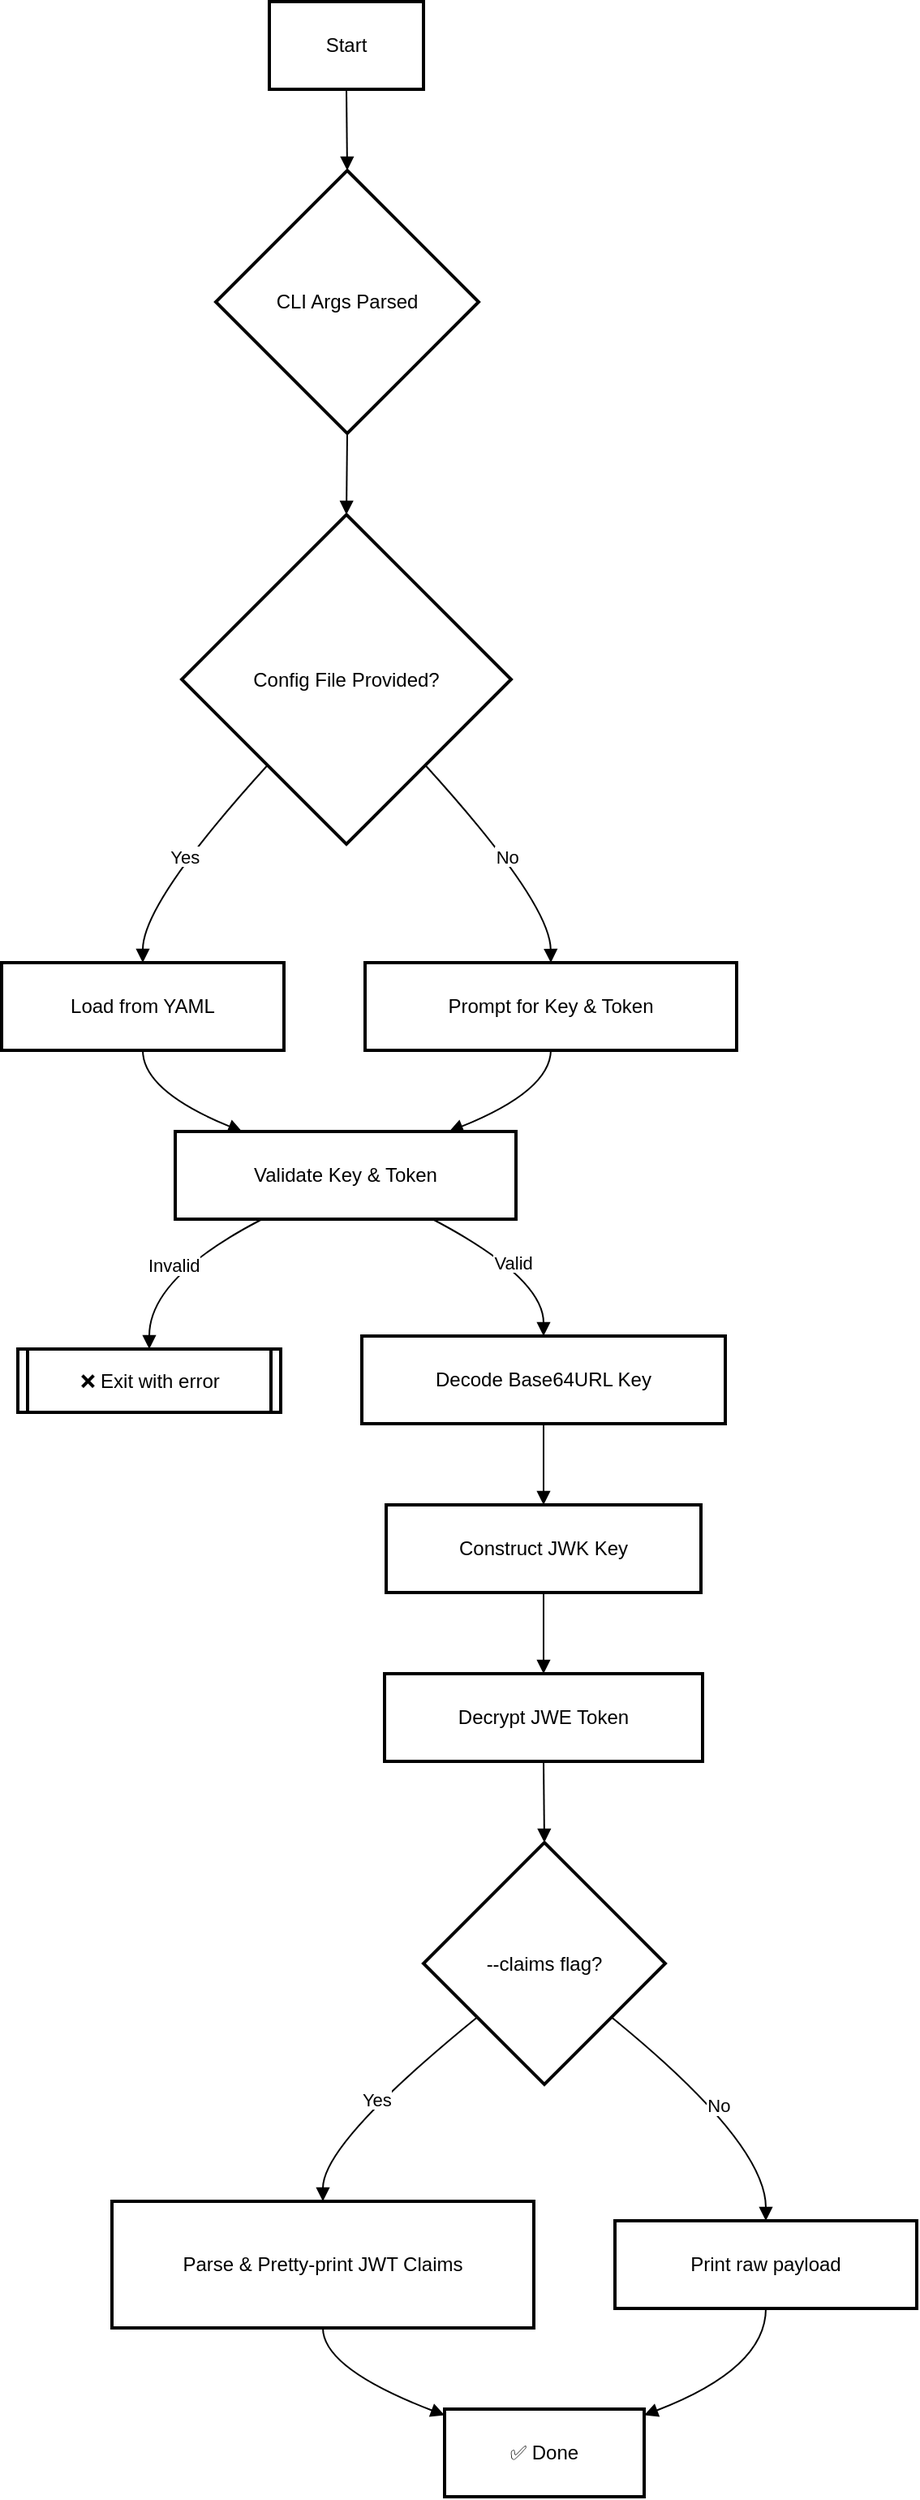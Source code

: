 <mxfile version="27.1.6">
  <diagram name="Page-1" id="rUJdfKz9vncy5Kz6UdqI">
    <mxGraphModel dx="2977" dy="1506" grid="1" gridSize="10" guides="1" tooltips="1" connect="1" arrows="1" fold="1" page="1" pageScale="1" pageWidth="850" pageHeight="1100" math="0" shadow="0">
      <root>
        <mxCell id="0" />
        <mxCell id="1" parent="0" />
        <mxCell id="wcs5450qU8OhKflRtmdg-60" value="Start" style="whiteSpace=wrap;strokeWidth=2;" vertex="1" parent="1">
          <mxGeometry x="185" y="20" width="95" height="54" as="geometry" />
        </mxCell>
        <mxCell id="wcs5450qU8OhKflRtmdg-61" value="CLI Args Parsed" style="rhombus;strokeWidth=2;whiteSpace=wrap;" vertex="1" parent="1">
          <mxGeometry x="152" y="124" width="162" height="162" as="geometry" />
        </mxCell>
        <mxCell id="wcs5450qU8OhKflRtmdg-62" value="Config File Provided?" style="rhombus;strokeWidth=2;whiteSpace=wrap;" vertex="1" parent="1">
          <mxGeometry x="131" y="336" width="203" height="203" as="geometry" />
        </mxCell>
        <mxCell id="wcs5450qU8OhKflRtmdg-63" value="Load from YAML" style="whiteSpace=wrap;strokeWidth=2;" vertex="1" parent="1">
          <mxGeometry x="20" y="612" width="174" height="54" as="geometry" />
        </mxCell>
        <mxCell id="wcs5450qU8OhKflRtmdg-64" value="Prompt for Key &amp; Token" style="whiteSpace=wrap;strokeWidth=2;" vertex="1" parent="1">
          <mxGeometry x="244" y="612" width="229" height="54" as="geometry" />
        </mxCell>
        <mxCell id="wcs5450qU8OhKflRtmdg-65" value="Validate Key &amp; Token" style="whiteSpace=wrap;strokeWidth=2;" vertex="1" parent="1">
          <mxGeometry x="127" y="716" width="210" height="54" as="geometry" />
        </mxCell>
        <mxCell id="wcs5450qU8OhKflRtmdg-66" value="❌ Exit with error" style="strokeWidth=2;shape=process;whiteSpace=wrap;size=0.04;" vertex="1" parent="1">
          <mxGeometry x="30" y="850" width="162" height="39" as="geometry" />
        </mxCell>
        <mxCell id="wcs5450qU8OhKflRtmdg-67" value="Decode Base64URL Key" style="whiteSpace=wrap;strokeWidth=2;" vertex="1" parent="1">
          <mxGeometry x="242" y="842" width="224" height="54" as="geometry" />
        </mxCell>
        <mxCell id="wcs5450qU8OhKflRtmdg-68" value="Construct JWK Key" style="whiteSpace=wrap;strokeWidth=2;" vertex="1" parent="1">
          <mxGeometry x="257" y="946" width="194" height="54" as="geometry" />
        </mxCell>
        <mxCell id="wcs5450qU8OhKflRtmdg-69" value="Decrypt JWE Token" style="whiteSpace=wrap;strokeWidth=2;" vertex="1" parent="1">
          <mxGeometry x="256" y="1050" width="196" height="54" as="geometry" />
        </mxCell>
        <mxCell id="wcs5450qU8OhKflRtmdg-70" value="--claims flag?" style="rhombus;strokeWidth=2;whiteSpace=wrap;" vertex="1" parent="1">
          <mxGeometry x="280" y="1154" width="149" height="149" as="geometry" />
        </mxCell>
        <mxCell id="wcs5450qU8OhKflRtmdg-71" value="Parse &amp; Pretty-print JWT Claims" style="whiteSpace=wrap;strokeWidth=2;" vertex="1" parent="1">
          <mxGeometry x="88" y="1375" width="260" height="78" as="geometry" />
        </mxCell>
        <mxCell id="wcs5450qU8OhKflRtmdg-72" value="Print raw payload" style="whiteSpace=wrap;strokeWidth=2;" vertex="1" parent="1">
          <mxGeometry x="398" y="1387" width="186" height="54" as="geometry" />
        </mxCell>
        <mxCell id="wcs5450qU8OhKflRtmdg-73" value="✅ Done" style="whiteSpace=wrap;strokeWidth=2;" vertex="1" parent="1">
          <mxGeometry x="293" y="1503" width="123" height="54" as="geometry" />
        </mxCell>
        <mxCell id="wcs5450qU8OhKflRtmdg-74" value="" style="curved=1;startArrow=none;endArrow=block;exitX=0.5;exitY=1;entryX=0.5;entryY=0;rounded=0;" edge="1" parent="1" source="wcs5450qU8OhKflRtmdg-60" target="wcs5450qU8OhKflRtmdg-61">
          <mxGeometry relative="1" as="geometry">
            <Array as="points" />
          </mxGeometry>
        </mxCell>
        <mxCell id="wcs5450qU8OhKflRtmdg-75" value="" style="curved=1;startArrow=none;endArrow=block;exitX=0.5;exitY=1;entryX=0.5;entryY=0;rounded=0;" edge="1" parent="1" source="wcs5450qU8OhKflRtmdg-61" target="wcs5450qU8OhKflRtmdg-62">
          <mxGeometry relative="1" as="geometry">
            <Array as="points" />
          </mxGeometry>
        </mxCell>
        <mxCell id="wcs5450qU8OhKflRtmdg-76" value="Yes" style="curved=1;startArrow=none;endArrow=block;exitX=0.04;exitY=1;entryX=0.5;entryY=-0.01;rounded=0;" edge="1" parent="1" source="wcs5450qU8OhKflRtmdg-62" target="wcs5450qU8OhKflRtmdg-63">
          <mxGeometry relative="1" as="geometry">
            <Array as="points">
              <mxPoint x="107" y="575" />
            </Array>
          </mxGeometry>
        </mxCell>
        <mxCell id="wcs5450qU8OhKflRtmdg-77" value="No" style="curved=1;startArrow=none;endArrow=block;exitX=0.96;exitY=1;entryX=0.5;entryY=-0.01;rounded=0;" edge="1" parent="1" source="wcs5450qU8OhKflRtmdg-62" target="wcs5450qU8OhKflRtmdg-64">
          <mxGeometry relative="1" as="geometry">
            <Array as="points">
              <mxPoint x="358" y="575" />
            </Array>
          </mxGeometry>
        </mxCell>
        <mxCell id="wcs5450qU8OhKflRtmdg-78" value="" style="curved=1;startArrow=none;endArrow=block;exitX=0.5;exitY=0.99;entryX=0.19;entryY=-0.01;rounded=0;" edge="1" parent="1" source="wcs5450qU8OhKflRtmdg-63" target="wcs5450qU8OhKflRtmdg-65">
          <mxGeometry relative="1" as="geometry">
            <Array as="points">
              <mxPoint x="107" y="691" />
            </Array>
          </mxGeometry>
        </mxCell>
        <mxCell id="wcs5450qU8OhKflRtmdg-79" value="" style="curved=1;startArrow=none;endArrow=block;exitX=0.5;exitY=0.99;entryX=0.81;entryY=-0.01;rounded=0;" edge="1" parent="1" source="wcs5450qU8OhKflRtmdg-64" target="wcs5450qU8OhKflRtmdg-65">
          <mxGeometry relative="1" as="geometry">
            <Array as="points">
              <mxPoint x="358" y="691" />
            </Array>
          </mxGeometry>
        </mxCell>
        <mxCell id="wcs5450qU8OhKflRtmdg-80" value="Invalid" style="curved=1;startArrow=none;endArrow=block;exitX=0.26;exitY=0.99;entryX=0.5;entryY=-0.01;rounded=0;" edge="1" parent="1" source="wcs5450qU8OhKflRtmdg-65" target="wcs5450qU8OhKflRtmdg-66">
          <mxGeometry relative="1" as="geometry">
            <Array as="points">
              <mxPoint x="111" y="806" />
            </Array>
          </mxGeometry>
        </mxCell>
        <mxCell id="wcs5450qU8OhKflRtmdg-81" value="Valid" style="curved=1;startArrow=none;endArrow=block;exitX=0.75;exitY=0.99;entryX=0.5;entryY=0;rounded=0;" edge="1" parent="1" source="wcs5450qU8OhKflRtmdg-65" target="wcs5450qU8OhKflRtmdg-67">
          <mxGeometry relative="1" as="geometry">
            <Array as="points">
              <mxPoint x="354" y="806" />
            </Array>
          </mxGeometry>
        </mxCell>
        <mxCell id="wcs5450qU8OhKflRtmdg-82" value="" style="curved=1;startArrow=none;endArrow=block;exitX=0.5;exitY=1;entryX=0.5;entryY=0;rounded=0;" edge="1" parent="1" source="wcs5450qU8OhKflRtmdg-67" target="wcs5450qU8OhKflRtmdg-68">
          <mxGeometry relative="1" as="geometry">
            <Array as="points" />
          </mxGeometry>
        </mxCell>
        <mxCell id="wcs5450qU8OhKflRtmdg-83" value="" style="curved=1;startArrow=none;endArrow=block;exitX=0.5;exitY=1;entryX=0.5;entryY=0;rounded=0;" edge="1" parent="1" source="wcs5450qU8OhKflRtmdg-68" target="wcs5450qU8OhKflRtmdg-69">
          <mxGeometry relative="1" as="geometry">
            <Array as="points" />
          </mxGeometry>
        </mxCell>
        <mxCell id="wcs5450qU8OhKflRtmdg-84" value="" style="curved=1;startArrow=none;endArrow=block;exitX=0.5;exitY=1;entryX=0.5;entryY=0;rounded=0;" edge="1" parent="1" source="wcs5450qU8OhKflRtmdg-69" target="wcs5450qU8OhKflRtmdg-70">
          <mxGeometry relative="1" as="geometry">
            <Array as="points" />
          </mxGeometry>
        </mxCell>
        <mxCell id="wcs5450qU8OhKflRtmdg-85" value="Yes" style="curved=1;startArrow=none;endArrow=block;exitX=0;exitY=0.9;entryX=0.5;entryY=0;rounded=0;" edge="1" parent="1" source="wcs5450qU8OhKflRtmdg-70" target="wcs5450qU8OhKflRtmdg-71">
          <mxGeometry relative="1" as="geometry">
            <Array as="points">
              <mxPoint x="218" y="1339" />
            </Array>
          </mxGeometry>
        </mxCell>
        <mxCell id="wcs5450qU8OhKflRtmdg-86" value="No" style="curved=1;startArrow=none;endArrow=block;exitX=1;exitY=0.9;entryX=0.5;entryY=0.01;rounded=0;" edge="1" parent="1" source="wcs5450qU8OhKflRtmdg-70" target="wcs5450qU8OhKflRtmdg-72">
          <mxGeometry relative="1" as="geometry">
            <Array as="points">
              <mxPoint x="491" y="1339" />
            </Array>
          </mxGeometry>
        </mxCell>
        <mxCell id="wcs5450qU8OhKflRtmdg-87" value="" style="curved=1;startArrow=none;endArrow=block;exitX=0.5;exitY=1;entryX=0;entryY=0.07;rounded=0;" edge="1" parent="1" source="wcs5450qU8OhKflRtmdg-71" target="wcs5450qU8OhKflRtmdg-73">
          <mxGeometry relative="1" as="geometry">
            <Array as="points">
              <mxPoint x="218" y="1478" />
            </Array>
          </mxGeometry>
        </mxCell>
        <mxCell id="wcs5450qU8OhKflRtmdg-88" value="" style="curved=1;startArrow=none;endArrow=block;exitX=0.5;exitY=1.01;entryX=1;entryY=0.07;rounded=0;" edge="1" parent="1" source="wcs5450qU8OhKflRtmdg-72" target="wcs5450qU8OhKflRtmdg-73">
          <mxGeometry relative="1" as="geometry">
            <Array as="points">
              <mxPoint x="491" y="1478" />
            </Array>
          </mxGeometry>
        </mxCell>
      </root>
    </mxGraphModel>
  </diagram>
</mxfile>
